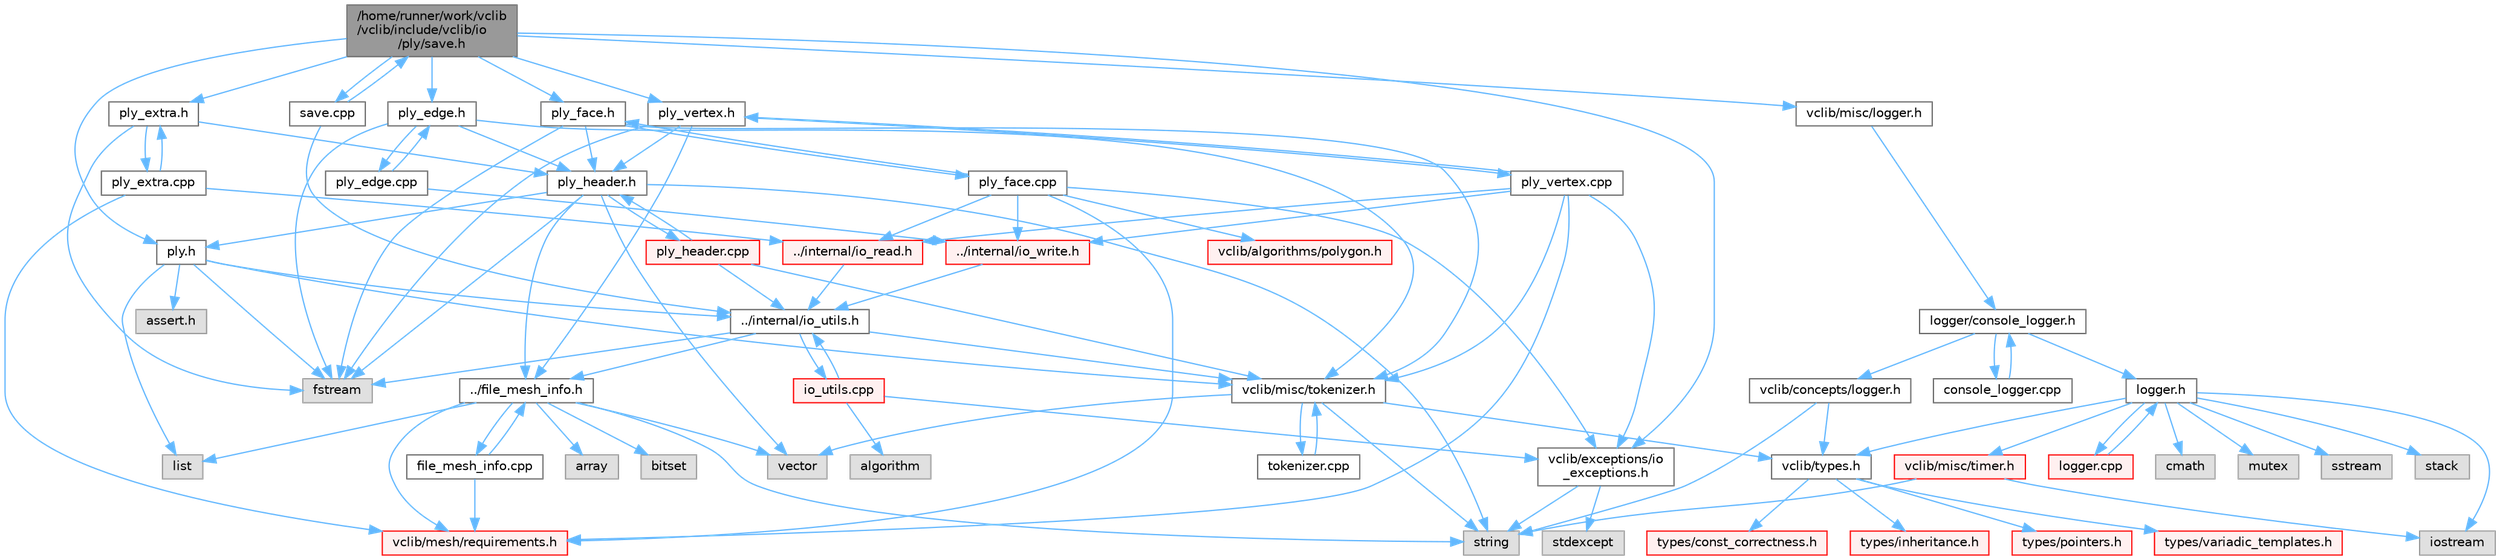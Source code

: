 digraph "/home/runner/work/vclib/vclib/include/vclib/io/ply/save.h"
{
 // LATEX_PDF_SIZE
  bgcolor="transparent";
  edge [fontname=Helvetica,fontsize=10,labelfontname=Helvetica,labelfontsize=10];
  node [fontname=Helvetica,fontsize=10,shape=box,height=0.2,width=0.4];
  Node1 [label="/home/runner/work/vclib\l/vclib/include/vclib/io\l/ply/save.h",height=0.2,width=0.4,color="gray40", fillcolor="grey60", style="filled", fontcolor="black",tooltip=" "];
  Node1 -> Node2 [color="steelblue1",style="solid"];
  Node2 [label="vclib/exceptions/io\l_exceptions.h",height=0.2,width=0.4,color="grey40", fillcolor="white", style="filled",URL="$io__exceptions_8h.html",tooltip=" "];
  Node2 -> Node3 [color="steelblue1",style="solid"];
  Node3 [label="stdexcept",height=0.2,width=0.4,color="grey60", fillcolor="#E0E0E0", style="filled",tooltip=" "];
  Node2 -> Node4 [color="steelblue1",style="solid"];
  Node4 [label="string",height=0.2,width=0.4,color="grey60", fillcolor="#E0E0E0", style="filled",tooltip=" "];
  Node1 -> Node5 [color="steelblue1",style="solid"];
  Node5 [label="vclib/misc/logger.h",height=0.2,width=0.4,color="grey40", fillcolor="white", style="filled",URL="$misc_2logger_8h.html",tooltip=" "];
  Node5 -> Node6 [color="steelblue1",style="solid"];
  Node6 [label="logger/console_logger.h",height=0.2,width=0.4,color="grey40", fillcolor="white", style="filled",URL="$console__logger_8h.html",tooltip=" "];
  Node6 -> Node7 [color="steelblue1",style="solid"];
  Node7 [label="logger.h",height=0.2,width=0.4,color="grey40", fillcolor="white", style="filled",URL="$misc_2logger_2logger_8h.html",tooltip=" "];
  Node7 -> Node8 [color="steelblue1",style="solid"];
  Node8 [label="cmath",height=0.2,width=0.4,color="grey60", fillcolor="#E0E0E0", style="filled",tooltip=" "];
  Node7 -> Node9 [color="steelblue1",style="solid"];
  Node9 [label="iostream",height=0.2,width=0.4,color="grey60", fillcolor="#E0E0E0", style="filled",tooltip=" "];
  Node7 -> Node10 [color="steelblue1",style="solid"];
  Node10 [label="mutex",height=0.2,width=0.4,color="grey60", fillcolor="#E0E0E0", style="filled",tooltip=" "];
  Node7 -> Node11 [color="steelblue1",style="solid"];
  Node11 [label="sstream",height=0.2,width=0.4,color="grey60", fillcolor="#E0E0E0", style="filled",tooltip=" "];
  Node7 -> Node12 [color="steelblue1",style="solid"];
  Node12 [label="stack",height=0.2,width=0.4,color="grey60", fillcolor="#E0E0E0", style="filled",tooltip=" "];
  Node7 -> Node13 [color="steelblue1",style="solid"];
  Node13 [label="vclib/misc/timer.h",height=0.2,width=0.4,color="red", fillcolor="#FFF0F0", style="filled",URL="$timer_8h.html",tooltip=" "];
  Node13 -> Node9 [color="steelblue1",style="solid"];
  Node13 -> Node4 [color="steelblue1",style="solid"];
  Node7 -> Node17 [color="steelblue1",style="solid"];
  Node17 [label="vclib/types.h",height=0.2,width=0.4,color="grey40", fillcolor="white", style="filled",URL="$types_8h.html",tooltip=" "];
  Node17 -> Node18 [color="steelblue1",style="solid"];
  Node18 [label="types/const_correctness.h",height=0.2,width=0.4,color="red", fillcolor="#FFF0F0", style="filled",URL="$types_2const__correctness_8h.html",tooltip=" "];
  Node17 -> Node20 [color="steelblue1",style="solid"];
  Node20 [label="types/inheritance.h",height=0.2,width=0.4,color="red", fillcolor="#FFF0F0", style="filled",URL="$inheritance_8h.html",tooltip=" "];
  Node17 -> Node21 [color="steelblue1",style="solid"];
  Node21 [label="types/pointers.h",height=0.2,width=0.4,color="red", fillcolor="#FFF0F0", style="filled",URL="$types_2pointers_8h.html",tooltip=" "];
  Node17 -> Node22 [color="steelblue1",style="solid"];
  Node22 [label="types/variadic_templates.h",height=0.2,width=0.4,color="red", fillcolor="#FFF0F0", style="filled",URL="$variadic__templates_8h.html",tooltip=" "];
  Node7 -> Node28 [color="steelblue1",style="solid"];
  Node28 [label="logger.cpp",height=0.2,width=0.4,color="red", fillcolor="#FFF0F0", style="filled",URL="$logger_8cpp.html",tooltip=" "];
  Node28 -> Node7 [color="steelblue1",style="solid"];
  Node6 -> Node30 [color="steelblue1",style="solid"];
  Node30 [label="vclib/concepts/logger.h",height=0.2,width=0.4,color="grey40", fillcolor="white", style="filled",URL="$concepts_2logger_8h.html",tooltip=" "];
  Node30 -> Node4 [color="steelblue1",style="solid"];
  Node30 -> Node17 [color="steelblue1",style="solid"];
  Node6 -> Node31 [color="steelblue1",style="solid"];
  Node31 [label="console_logger.cpp",height=0.2,width=0.4,color="grey40", fillcolor="white", style="filled",URL="$console__logger_8cpp.html",tooltip=" "];
  Node31 -> Node6 [color="steelblue1",style="solid"];
  Node1 -> Node32 [color="steelblue1",style="solid"];
  Node32 [label="ply.h",height=0.2,width=0.4,color="grey40", fillcolor="white", style="filled",URL="$ply_8h.html",tooltip=" "];
  Node32 -> Node24 [color="steelblue1",style="solid"];
  Node24 [label="assert.h",height=0.2,width=0.4,color="grey60", fillcolor="#E0E0E0", style="filled",tooltip=" "];
  Node32 -> Node33 [color="steelblue1",style="solid"];
  Node33 [label="fstream",height=0.2,width=0.4,color="grey60", fillcolor="#E0E0E0", style="filled",tooltip=" "];
  Node32 -> Node34 [color="steelblue1",style="solid"];
  Node34 [label="list",height=0.2,width=0.4,color="grey60", fillcolor="#E0E0E0", style="filled",tooltip=" "];
  Node32 -> Node35 [color="steelblue1",style="solid"];
  Node35 [label="vclib/misc/tokenizer.h",height=0.2,width=0.4,color="grey40", fillcolor="white", style="filled",URL="$tokenizer_8h.html",tooltip=" "];
  Node35 -> Node4 [color="steelblue1",style="solid"];
  Node35 -> Node36 [color="steelblue1",style="solid"];
  Node36 [label="vector",height=0.2,width=0.4,color="grey60", fillcolor="#E0E0E0", style="filled",tooltip=" "];
  Node35 -> Node17 [color="steelblue1",style="solid"];
  Node35 -> Node37 [color="steelblue1",style="solid"];
  Node37 [label="tokenizer.cpp",height=0.2,width=0.4,color="grey40", fillcolor="white", style="filled",URL="$tokenizer_8cpp.html",tooltip=" "];
  Node37 -> Node35 [color="steelblue1",style="solid"];
  Node32 -> Node38 [color="steelblue1",style="solid"];
  Node38 [label="../internal/io_utils.h",height=0.2,width=0.4,color="grey40", fillcolor="white", style="filled",URL="$io__utils_8h.html",tooltip=" "];
  Node38 -> Node33 [color="steelblue1",style="solid"];
  Node38 -> Node39 [color="steelblue1",style="solid"];
  Node39 [label="../file_mesh_info.h",height=0.2,width=0.4,color="grey40", fillcolor="white", style="filled",URL="$file__mesh__info_8h.html",tooltip=" "];
  Node39 -> Node40 [color="steelblue1",style="solid"];
  Node40 [label="array",height=0.2,width=0.4,color="grey60", fillcolor="#E0E0E0", style="filled",tooltip=" "];
  Node39 -> Node34 [color="steelblue1",style="solid"];
  Node39 -> Node4 [color="steelblue1",style="solid"];
  Node39 -> Node36 [color="steelblue1",style="solid"];
  Node39 -> Node41 [color="steelblue1",style="solid"];
  Node41 [label="bitset",height=0.2,width=0.4,color="grey60", fillcolor="#E0E0E0", style="filled",tooltip=" "];
  Node39 -> Node42 [color="steelblue1",style="solid"];
  Node42 [label="vclib/mesh/requirements.h",height=0.2,width=0.4,color="red", fillcolor="#FFF0F0", style="filled",URL="$requirements_8h.html",tooltip=" "];
  Node39 -> Node203 [color="steelblue1",style="solid"];
  Node203 [label="file_mesh_info.cpp",height=0.2,width=0.4,color="grey40", fillcolor="white", style="filled",URL="$file__mesh__info_8cpp.html",tooltip=" "];
  Node203 -> Node39 [color="steelblue1",style="solid"];
  Node203 -> Node42 [color="steelblue1",style="solid"];
  Node38 -> Node35 [color="steelblue1",style="solid"];
  Node38 -> Node204 [color="steelblue1",style="solid"];
  Node204 [label="io_utils.cpp",height=0.2,width=0.4,color="red", fillcolor="#FFF0F0", style="filled",URL="$io__utils_8cpp.html",tooltip=" "];
  Node204 -> Node38 [color="steelblue1",style="solid"];
  Node204 -> Node117 [color="steelblue1",style="solid"];
  Node117 [label="algorithm",height=0.2,width=0.4,color="grey60", fillcolor="#E0E0E0", style="filled",tooltip=" "];
  Node204 -> Node2 [color="steelblue1",style="solid"];
  Node1 -> Node211 [color="steelblue1",style="solid"];
  Node211 [label="ply_edge.h",height=0.2,width=0.4,color="grey40", fillcolor="white", style="filled",URL="$ply__edge_8h.html",tooltip=" "];
  Node211 -> Node33 [color="steelblue1",style="solid"];
  Node211 -> Node35 [color="steelblue1",style="solid"];
  Node211 -> Node212 [color="steelblue1",style="solid"];
  Node212 [label="ply_header.h",height=0.2,width=0.4,color="grey40", fillcolor="white", style="filled",URL="$ply__header_8h.html",tooltip=" "];
  Node212 -> Node36 [color="steelblue1",style="solid"];
  Node212 -> Node4 [color="steelblue1",style="solid"];
  Node212 -> Node33 [color="steelblue1",style="solid"];
  Node212 -> Node39 [color="steelblue1",style="solid"];
  Node212 -> Node32 [color="steelblue1",style="solid"];
  Node212 -> Node213 [color="steelblue1",style="solid"];
  Node213 [label="ply_header.cpp",height=0.2,width=0.4,color="red", fillcolor="#FFF0F0", style="filled",URL="$ply__header_8cpp.html",tooltip=" "];
  Node213 -> Node212 [color="steelblue1",style="solid"];
  Node213 -> Node35 [color="steelblue1",style="solid"];
  Node213 -> Node38 [color="steelblue1",style="solid"];
  Node211 -> Node215 [color="steelblue1",style="solid"];
  Node215 [label="ply_edge.cpp",height=0.2,width=0.4,color="grey40", fillcolor="white", style="filled",URL="$ply__edge_8cpp.html",tooltip=" "];
  Node215 -> Node211 [color="steelblue1",style="solid"];
  Node215 -> Node216 [color="steelblue1",style="solid"];
  Node216 [label="../internal/io_write.h",height=0.2,width=0.4,color="red", fillcolor="#FFF0F0", style="filled",URL="$io__write_8h.html",tooltip=" "];
  Node216 -> Node38 [color="steelblue1",style="solid"];
  Node1 -> Node218 [color="steelblue1",style="solid"];
  Node218 [label="ply_extra.h",height=0.2,width=0.4,color="grey40", fillcolor="white", style="filled",URL="$ply__extra_8h.html",tooltip=" "];
  Node218 -> Node212 [color="steelblue1",style="solid"];
  Node218 -> Node33 [color="steelblue1",style="solid"];
  Node218 -> Node219 [color="steelblue1",style="solid"];
  Node219 [label="ply_extra.cpp",height=0.2,width=0.4,color="grey40", fillcolor="white", style="filled",URL="$ply__extra_8cpp.html",tooltip=" "];
  Node219 -> Node218 [color="steelblue1",style="solid"];
  Node219 -> Node220 [color="steelblue1",style="solid"];
  Node220 [label="../internal/io_read.h",height=0.2,width=0.4,color="red", fillcolor="#FFF0F0", style="filled",URL="$io__read_8h.html",tooltip=" "];
  Node220 -> Node38 [color="steelblue1",style="solid"];
  Node219 -> Node42 [color="steelblue1",style="solid"];
  Node1 -> Node222 [color="steelblue1",style="solid"];
  Node222 [label="ply_face.h",height=0.2,width=0.4,color="grey40", fillcolor="white", style="filled",URL="$ply__face_8h.html",tooltip=" "];
  Node222 -> Node33 [color="steelblue1",style="solid"];
  Node222 -> Node35 [color="steelblue1",style="solid"];
  Node222 -> Node212 [color="steelblue1",style="solid"];
  Node222 -> Node223 [color="steelblue1",style="solid"];
  Node223 [label="ply_face.cpp",height=0.2,width=0.4,color="grey40", fillcolor="white", style="filled",URL="$ply__face_8cpp.html",tooltip=" "];
  Node223 -> Node222 [color="steelblue1",style="solid"];
  Node223 -> Node224 [color="steelblue1",style="solid"];
  Node224 [label="vclib/algorithms/polygon.h",height=0.2,width=0.4,color="red", fillcolor="#FFF0F0", style="filled",URL="$algorithms_2polygon_8h.html",tooltip=" "];
  Node223 -> Node2 [color="steelblue1",style="solid"];
  Node223 -> Node42 [color="steelblue1",style="solid"];
  Node223 -> Node220 [color="steelblue1",style="solid"];
  Node223 -> Node216 [color="steelblue1",style="solid"];
  Node1 -> Node271 [color="steelblue1",style="solid"];
  Node271 [label="ply_vertex.h",height=0.2,width=0.4,color="grey40", fillcolor="white", style="filled",URL="$ply__vertex_8h.html",tooltip=" "];
  Node271 -> Node39 [color="steelblue1",style="solid"];
  Node271 -> Node212 [color="steelblue1",style="solid"];
  Node271 -> Node33 [color="steelblue1",style="solid"];
  Node271 -> Node272 [color="steelblue1",style="solid"];
  Node272 [label="ply_vertex.cpp",height=0.2,width=0.4,color="grey40", fillcolor="white", style="filled",URL="$ply__vertex_8cpp.html",tooltip=" "];
  Node272 -> Node271 [color="steelblue1",style="solid"];
  Node272 -> Node35 [color="steelblue1",style="solid"];
  Node272 -> Node42 [color="steelblue1",style="solid"];
  Node272 -> Node2 [color="steelblue1",style="solid"];
  Node272 -> Node220 [color="steelblue1",style="solid"];
  Node272 -> Node216 [color="steelblue1",style="solid"];
  Node1 -> Node273 [color="steelblue1",style="solid"];
  Node273 [label="save.cpp",height=0.2,width=0.4,color="grey40", fillcolor="white", style="filled",URL="$ply_2save_8cpp.html",tooltip=" "];
  Node273 -> Node1 [color="steelblue1",style="solid"];
  Node273 -> Node38 [color="steelblue1",style="solid"];
}

